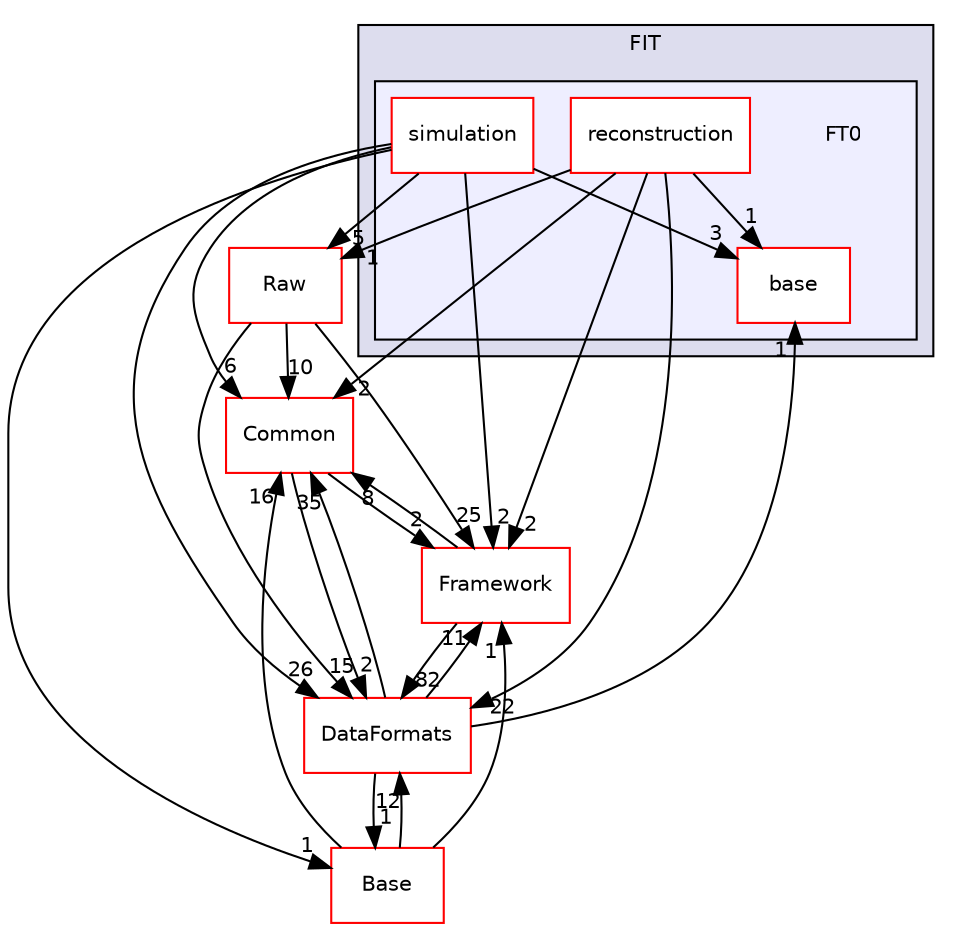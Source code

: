 digraph "/home/travis/build/AliceO2Group/AliceO2/Detectors/FIT/FT0" {
  bgcolor=transparent;
  compound=true
  node [ fontsize="10", fontname="Helvetica"];
  edge [ labelfontsize="10", labelfontname="Helvetica"];
  subgraph clusterdir_d14e88a79bca429480864605ee348cef {
    graph [ bgcolor="#ddddee", pencolor="black", label="FIT" fontname="Helvetica", fontsize="10", URL="dir_d14e88a79bca429480864605ee348cef.html"]
  subgraph clusterdir_732f729910dd598014f768fa2866f334 {
    graph [ bgcolor="#eeeeff", pencolor="black", label="" URL="dir_732f729910dd598014f768fa2866f334.html"];
    dir_732f729910dd598014f768fa2866f334 [shape=plaintext label="FT0"];
    dir_63da1bf9cbb165deb85abc813a5acde9 [shape=box label="base" color="red" fillcolor="white" style="filled" URL="dir_63da1bf9cbb165deb85abc813a5acde9.html"];
    dir_ca639a046a87a9287b3468a6ba2bbef1 [shape=box label="reconstruction" color="red" fillcolor="white" style="filled" URL="dir_ca639a046a87a9287b3468a6ba2bbef1.html"];
    dir_dde9e01e42e5df81e682067abb84b2d4 [shape=box label="simulation" color="red" fillcolor="white" style="filled" URL="dir_dde9e01e42e5df81e682067abb84b2d4.html"];
  }
  }
  dir_4ab6b4cc6a7edbff49100e9123df213f [shape=box label="Common" color="red" URL="dir_4ab6b4cc6a7edbff49100e9123df213f.html"];
  dir_37c90836491b695b472bf98d1be8336b [shape=box label="Base" color="red" URL="dir_37c90836491b695b472bf98d1be8336b.html"];
  dir_bcbb2cf9a3d3d83e5515c82071a07177 [shape=box label="Framework" color="red" URL="dir_bcbb2cf9a3d3d83e5515c82071a07177.html"];
  dir_26637d1bd82229bc9ed97f7e706be743 [shape=box label="Raw" color="red" URL="dir_26637d1bd82229bc9ed97f7e706be743.html"];
  dir_2171f7ec022c5423887b07c69b2f5b48 [shape=box label="DataFormats" color="red" URL="dir_2171f7ec022c5423887b07c69b2f5b48.html"];
  dir_dde9e01e42e5df81e682067abb84b2d4->dir_4ab6b4cc6a7edbff49100e9123df213f [headlabel="6", labeldistance=1.5 headhref="dir_000287_000027.html"];
  dir_dde9e01e42e5df81e682067abb84b2d4->dir_37c90836491b695b472bf98d1be8336b [headlabel="1", labeldistance=1.5 headhref="dir_000287_000274.html"];
  dir_dde9e01e42e5df81e682067abb84b2d4->dir_63da1bf9cbb165deb85abc813a5acde9 [headlabel="3", labeldistance=1.5 headhref="dir_000287_000335.html"];
  dir_dde9e01e42e5df81e682067abb84b2d4->dir_bcbb2cf9a3d3d83e5515c82071a07177 [headlabel="2", labeldistance=1.5 headhref="dir_000287_000013.html"];
  dir_dde9e01e42e5df81e682067abb84b2d4->dir_26637d1bd82229bc9ed97f7e706be743 [headlabel="5", labeldistance=1.5 headhref="dir_000287_000576.html"];
  dir_dde9e01e42e5df81e682067abb84b2d4->dir_2171f7ec022c5423887b07c69b2f5b48 [headlabel="26", labeldistance=1.5 headhref="dir_000287_000076.html"];
  dir_4ab6b4cc6a7edbff49100e9123df213f->dir_bcbb2cf9a3d3d83e5515c82071a07177 [headlabel="2", labeldistance=1.5 headhref="dir_000027_000013.html"];
  dir_4ab6b4cc6a7edbff49100e9123df213f->dir_2171f7ec022c5423887b07c69b2f5b48 [headlabel="2", labeldistance=1.5 headhref="dir_000027_000076.html"];
  dir_ca639a046a87a9287b3468a6ba2bbef1->dir_4ab6b4cc6a7edbff49100e9123df213f [headlabel="2", labeldistance=1.5 headhref="dir_000452_000027.html"];
  dir_ca639a046a87a9287b3468a6ba2bbef1->dir_63da1bf9cbb165deb85abc813a5acde9 [headlabel="1", labeldistance=1.5 headhref="dir_000452_000335.html"];
  dir_ca639a046a87a9287b3468a6ba2bbef1->dir_bcbb2cf9a3d3d83e5515c82071a07177 [headlabel="2", labeldistance=1.5 headhref="dir_000452_000013.html"];
  dir_ca639a046a87a9287b3468a6ba2bbef1->dir_26637d1bd82229bc9ed97f7e706be743 [headlabel="1", labeldistance=1.5 headhref="dir_000452_000576.html"];
  dir_ca639a046a87a9287b3468a6ba2bbef1->dir_2171f7ec022c5423887b07c69b2f5b48 [headlabel="22", labeldistance=1.5 headhref="dir_000452_000076.html"];
  dir_37c90836491b695b472bf98d1be8336b->dir_4ab6b4cc6a7edbff49100e9123df213f [headlabel="16", labeldistance=1.5 headhref="dir_000274_000027.html"];
  dir_37c90836491b695b472bf98d1be8336b->dir_bcbb2cf9a3d3d83e5515c82071a07177 [headlabel="1", labeldistance=1.5 headhref="dir_000274_000013.html"];
  dir_37c90836491b695b472bf98d1be8336b->dir_2171f7ec022c5423887b07c69b2f5b48 [headlabel="12", labeldistance=1.5 headhref="dir_000274_000076.html"];
  dir_bcbb2cf9a3d3d83e5515c82071a07177->dir_4ab6b4cc6a7edbff49100e9123df213f [headlabel="8", labeldistance=1.5 headhref="dir_000013_000027.html"];
  dir_bcbb2cf9a3d3d83e5515c82071a07177->dir_2171f7ec022c5423887b07c69b2f5b48 [headlabel="82", labeldistance=1.5 headhref="dir_000013_000076.html"];
  dir_26637d1bd82229bc9ed97f7e706be743->dir_4ab6b4cc6a7edbff49100e9123df213f [headlabel="10", labeldistance=1.5 headhref="dir_000576_000027.html"];
  dir_26637d1bd82229bc9ed97f7e706be743->dir_bcbb2cf9a3d3d83e5515c82071a07177 [headlabel="25", labeldistance=1.5 headhref="dir_000576_000013.html"];
  dir_26637d1bd82229bc9ed97f7e706be743->dir_2171f7ec022c5423887b07c69b2f5b48 [headlabel="15", labeldistance=1.5 headhref="dir_000576_000076.html"];
  dir_2171f7ec022c5423887b07c69b2f5b48->dir_4ab6b4cc6a7edbff49100e9123df213f [headlabel="35", labeldistance=1.5 headhref="dir_000076_000027.html"];
  dir_2171f7ec022c5423887b07c69b2f5b48->dir_37c90836491b695b472bf98d1be8336b [headlabel="1", labeldistance=1.5 headhref="dir_000076_000274.html"];
  dir_2171f7ec022c5423887b07c69b2f5b48->dir_63da1bf9cbb165deb85abc813a5acde9 [headlabel="1", labeldistance=1.5 headhref="dir_000076_000335.html"];
  dir_2171f7ec022c5423887b07c69b2f5b48->dir_bcbb2cf9a3d3d83e5515c82071a07177 [headlabel="11", labeldistance=1.5 headhref="dir_000076_000013.html"];
}

